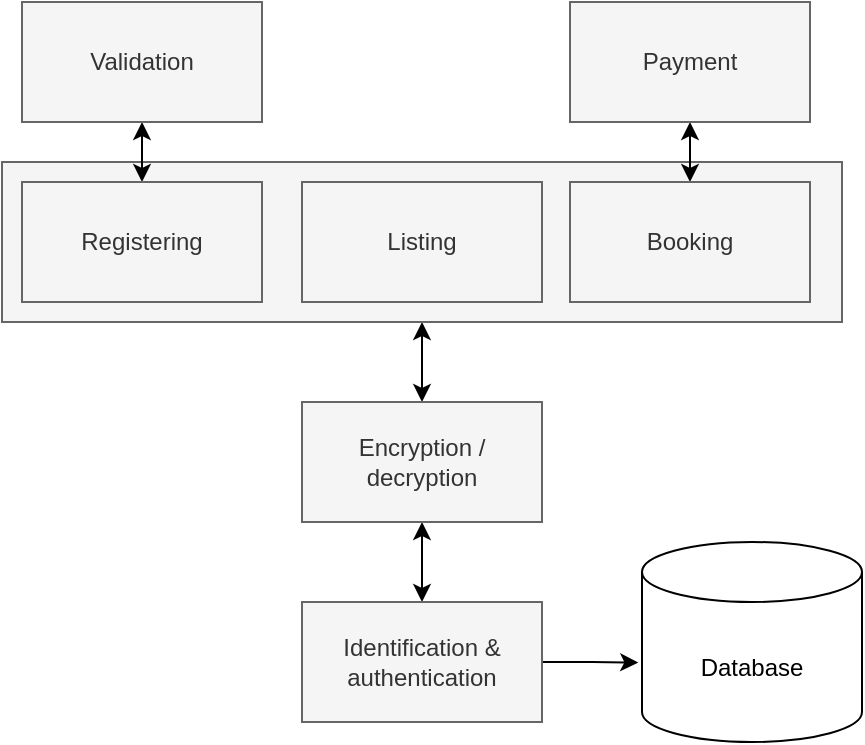 <mxfile version="20.3.0" type="device"><diagram id="i9aMKavoty1JwPIWbiVe" name="Page-1"><mxGraphModel dx="946" dy="556" grid="1" gridSize="10" guides="1" tooltips="1" connect="1" arrows="1" fold="1" page="1" pageScale="1" pageWidth="827" pageHeight="1169" math="0" shadow="0"><root><mxCell id="0"/><mxCell id="1" parent="0"/><mxCell id="9D6U9h_Yj9sc0aRk_cD1-4" style="edgeStyle=orthogonalEdgeStyle;rounded=0;orthogonalLoop=1;jettySize=auto;html=1;exitX=0.5;exitY=1;exitDx=0;exitDy=0;entryX=0.5;entryY=0;entryDx=0;entryDy=0;startArrow=classic;startFill=1;" edge="1" parent="1" source="9D6U9h_Yj9sc0aRk_cD1-1" target="VUNjiKV2d2ljO6p6qsW--21"><mxGeometry relative="1" as="geometry"/></mxCell><mxCell id="9D6U9h_Yj9sc0aRk_cD1-1" value="" style="rounded=0;whiteSpace=wrap;html=1;fillColor=#f5f5f5;fontColor=#333333;strokeColor=#666666;" vertex="1" parent="1"><mxGeometry x="70" y="150" width="420" height="80" as="geometry"/></mxCell><mxCell id="VUNjiKV2d2ljO6p6qsW--4" style="edgeStyle=orthogonalEdgeStyle;rounded=0;orthogonalLoop=1;jettySize=auto;html=1;entryX=-0.017;entryY=0.603;entryDx=0;entryDy=0;entryPerimeter=0;" parent="1" source="VUNjiKV2d2ljO6p6qsW--1" target="VUNjiKV2d2ljO6p6qsW--2" edge="1"><mxGeometry relative="1" as="geometry"/></mxCell><mxCell id="9D6U9h_Yj9sc0aRk_cD1-5" style="edgeStyle=orthogonalEdgeStyle;rounded=0;orthogonalLoop=1;jettySize=auto;html=1;entryX=0.5;entryY=1;entryDx=0;entryDy=0;startArrow=classic;startFill=1;" edge="1" parent="1" source="VUNjiKV2d2ljO6p6qsW--1" target="VUNjiKV2d2ljO6p6qsW--21"><mxGeometry relative="1" as="geometry"/></mxCell><mxCell id="VUNjiKV2d2ljO6p6qsW--1" value="Identification &amp;amp; authentication" style="rounded=0;whiteSpace=wrap;html=1;fillColor=#f5f5f5;fontColor=#333333;strokeColor=#666666;" parent="1" vertex="1"><mxGeometry x="220" y="370" width="120" height="60" as="geometry"/></mxCell><mxCell id="VUNjiKV2d2ljO6p6qsW--2" value="Database" style="shape=cylinder3;whiteSpace=wrap;html=1;boundedLbl=1;backgroundOutline=1;size=15;" parent="1" vertex="1"><mxGeometry x="390" y="340" width="110" height="100" as="geometry"/></mxCell><mxCell id="9D6U9h_Yj9sc0aRk_cD1-3" style="edgeStyle=orthogonalEdgeStyle;rounded=0;orthogonalLoop=1;jettySize=auto;html=1;exitX=0.5;exitY=0;exitDx=0;exitDy=0;entryX=0.5;entryY=1;entryDx=0;entryDy=0;startArrow=classic;startFill=1;" edge="1" parent="1" source="VUNjiKV2d2ljO6p6qsW--5" target="VUNjiKV2d2ljO6p6qsW--17"><mxGeometry relative="1" as="geometry"/></mxCell><mxCell id="VUNjiKV2d2ljO6p6qsW--5" value="Booking" style="rounded=0;whiteSpace=wrap;html=1;fillColor=#f5f5f5;fontColor=#333333;strokeColor=#666666;" parent="1" vertex="1"><mxGeometry x="354" y="160" width="120" height="60" as="geometry"/></mxCell><mxCell id="9D6U9h_Yj9sc0aRk_cD1-2" style="edgeStyle=orthogonalEdgeStyle;rounded=0;orthogonalLoop=1;jettySize=auto;html=1;exitX=0.5;exitY=0;exitDx=0;exitDy=0;entryX=0.5;entryY=1;entryDx=0;entryDy=0;startArrow=classic;startFill=1;" edge="1" parent="1" source="VUNjiKV2d2ljO6p6qsW--6" target="VUNjiKV2d2ljO6p6qsW--13"><mxGeometry relative="1" as="geometry"/></mxCell><mxCell id="VUNjiKV2d2ljO6p6qsW--6" value="Registering" style="rounded=0;whiteSpace=wrap;html=1;fillColor=#f5f5f5;fontColor=#333333;strokeColor=#666666;" parent="1" vertex="1"><mxGeometry x="80" y="160" width="120" height="60" as="geometry"/></mxCell><mxCell id="VUNjiKV2d2ljO6p6qsW--10" value="Listing" style="rounded=0;whiteSpace=wrap;html=1;fillColor=#f5f5f5;fontColor=#333333;strokeColor=#666666;" parent="1" vertex="1"><mxGeometry x="220" y="160" width="120" height="60" as="geometry"/></mxCell><mxCell id="VUNjiKV2d2ljO6p6qsW--13" value="Validation" style="rounded=0;whiteSpace=wrap;html=1;fillColor=#f5f5f5;fontColor=#333333;strokeColor=#666666;" parent="1" vertex="1"><mxGeometry x="80" y="70" width="120" height="60" as="geometry"/></mxCell><mxCell id="VUNjiKV2d2ljO6p6qsW--17" value="Payment" style="rounded=0;whiteSpace=wrap;html=1;fillColor=#f5f5f5;fontColor=#333333;strokeColor=#666666;" parent="1" vertex="1"><mxGeometry x="354" y="70" width="120" height="60" as="geometry"/></mxCell><mxCell id="VUNjiKV2d2ljO6p6qsW--21" value="Encryption / decryption" style="rounded=0;whiteSpace=wrap;html=1;fillColor=#f5f5f5;fontColor=#333333;strokeColor=#666666;" parent="1" vertex="1"><mxGeometry x="220" y="270" width="120" height="60" as="geometry"/></mxCell></root></mxGraphModel></diagram></mxfile>